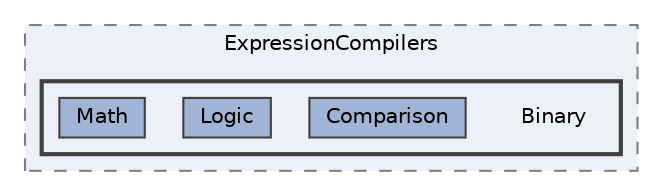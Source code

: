 digraph "src/BadScript2/Runtime/VirtualMachine/Compiler/ExpressionCompilers/Binary"
{
 // LATEX_PDF_SIZE
  bgcolor="transparent";
  edge [fontname=Helvetica,fontsize=10,labelfontname=Helvetica,labelfontsize=10];
  node [fontname=Helvetica,fontsize=10,shape=box,height=0.2,width=0.4];
  compound=true
  subgraph clusterdir_1df7dc24e40b8f4da5a00a5aa7eeb0fb {
    graph [ bgcolor="#edf0f7", pencolor="grey50", label="ExpressionCompilers", fontname=Helvetica,fontsize=10 style="filled,dashed", URL="dir_1df7dc24e40b8f4da5a00a5aa7eeb0fb.html",tooltip=""]
  subgraph clusterdir_ed40e14d422882aea39955272aec20bd {
    graph [ bgcolor="#edf0f7", pencolor="grey25", label="", fontname=Helvetica,fontsize=10 style="filled,bold", URL="dir_ed40e14d422882aea39955272aec20bd.html",tooltip=""]
    dir_ed40e14d422882aea39955272aec20bd [shape=plaintext, label="Binary"];
  dir_7707529a46062cc126e4b51d6f85dafa [label="Comparison", fillcolor="#a2b4d6", color="grey25", style="filled", URL="dir_7707529a46062cc126e4b51d6f85dafa.html",tooltip=""];
  dir_81faf9778829e18d82c7f1015a40c5c7 [label="Logic", fillcolor="#a2b4d6", color="grey25", style="filled", URL="dir_81faf9778829e18d82c7f1015a40c5c7.html",tooltip=""];
  dir_4311c0e5272f3287423fa0f0dd8389e0 [label="Math", fillcolor="#a2b4d6", color="grey25", style="filled", URL="dir_4311c0e5272f3287423fa0f0dd8389e0.html",tooltip=""];
  }
  }
}
